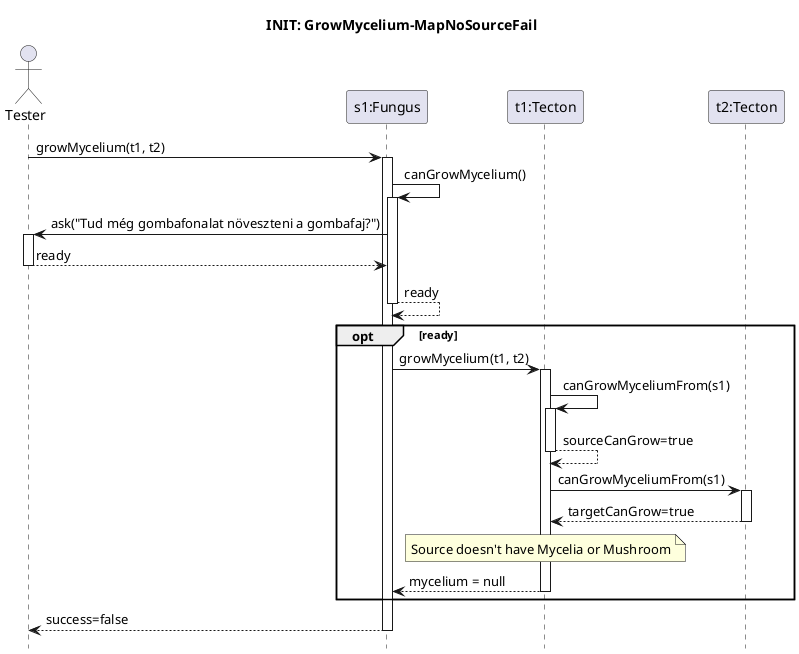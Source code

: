 @startuml grow-mycelium-success
hide footbox

title INIT: GrowMycelium-MapNoSourceFail

actor Tester
participant "s1:Fungus" as species
participant "t1:Tecton" as source
participant "t2:Tecton" as target

Tester -> species : growMycelium(t1, t2)
activate species

species -> species : canGrowMycelium()
activate species

Tester <- species : ask("Tud még gombafonalat növeszteni a gombafaj?")
activate Tester
return ready

return ready

opt ready

    species -> source : growMycelium(t1, t2)
    activate source
        source -> source : canGrowMyceliumFrom(s1)
        activate source
        return sourceCanGrow=true

        source -> target : canGrowMyceliumFrom(s1)
        activate target
        return targetCanGrow=true

        note over source: Source doesn't have Mycelia or Mushroom
    return mycelium = null
end
return success=false
@enduml